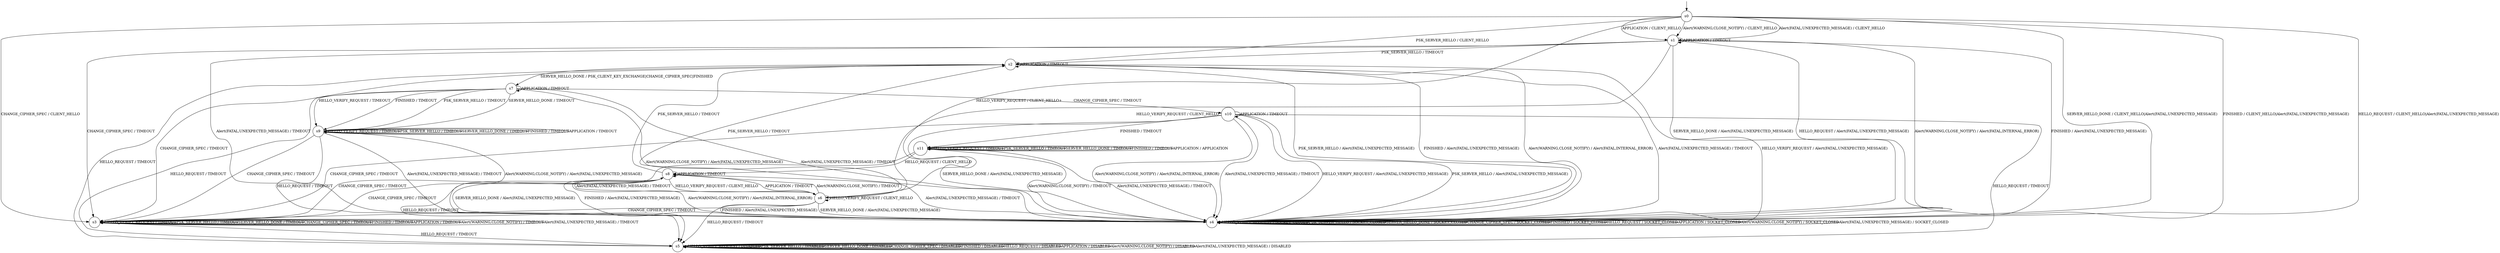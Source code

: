 digraph g {

	s0 [shape="circle" label="s0"];
	s1 [shape="circle" label="s1"];
	s2 [shape="circle" label="s2"];
	s3 [shape="circle" label="s3"];
	s4 [shape="circle" label="s4"];
	s5 [shape="circle" label="s5"];
	s6 [shape="circle" label="s6"];
	s7 [shape="circle" label="s7"];
	s8 [shape="circle" label="s8"];
	s9 [shape="circle" label="s9"];
	s10 [shape="circle" label="s10"];
	s11 [shape="circle" label="s11"];
	s0 -> s6 [label="HELLO_VERIFY_REQUEST / CLIENT_HELLO+"];
	s0 -> s2 [label="PSK_SERVER_HELLO / CLIENT_HELLO"];
	s0 -> s4 [label="SERVER_HELLO_DONE / CLIENT_HELLO|Alert(FATAL,UNEXPECTED_MESSAGE)"];
	s0 -> s3 [label="CHANGE_CIPHER_SPEC / CLIENT_HELLO"];
	s0 -> s4 [label="FINISHED / CLIENT_HELLO|Alert(FATAL,UNEXPECTED_MESSAGE)"];
	s0 -> s4 [label="HELLO_REQUEST / CLIENT_HELLO|Alert(FATAL,UNEXPECTED_MESSAGE)"];
	s0 -> s1 [label="APPLICATION / CLIENT_HELLO"];
	s0 -> s1 [label="Alert(WARNING,CLOSE_NOTIFY) / CLIENT_HELLO"];
	s0 -> s1 [label="Alert(FATAL,UNEXPECTED_MESSAGE) / CLIENT_HELLO"];
	s1 -> s6 [label="HELLO_VERIFY_REQUEST / CLIENT_HELLO"];
	s1 -> s2 [label="PSK_SERVER_HELLO / TIMEOUT"];
	s1 -> s4 [label="SERVER_HELLO_DONE / Alert(FATAL,UNEXPECTED_MESSAGE)"];
	s1 -> s3 [label="CHANGE_CIPHER_SPEC / TIMEOUT"];
	s1 -> s4 [label="FINISHED / Alert(FATAL,UNEXPECTED_MESSAGE)"];
	s1 -> s4 [label="HELLO_REQUEST / Alert(FATAL,UNEXPECTED_MESSAGE)"];
	s1 -> s1 [label="APPLICATION / TIMEOUT"];
	s1 -> s4 [label="Alert(WARNING,CLOSE_NOTIFY) / Alert(FATAL,INTERNAL_ERROR)"];
	s1 -> s4 [label="Alert(FATAL,UNEXPECTED_MESSAGE) / TIMEOUT"];
	s2 -> s4 [label="HELLO_VERIFY_REQUEST / Alert(FATAL,UNEXPECTED_MESSAGE)"];
	s2 -> s4 [label="PSK_SERVER_HELLO / Alert(FATAL,UNEXPECTED_MESSAGE)"];
	s2 -> s7 [label="SERVER_HELLO_DONE / PSK_CLIENT_KEY_EXCHANGE|CHANGE_CIPHER_SPEC|FINISHED"];
	s2 -> s3 [label="CHANGE_CIPHER_SPEC / TIMEOUT"];
	s2 -> s4 [label="FINISHED / Alert(FATAL,UNEXPECTED_MESSAGE)"];
	s2 -> s5 [label="HELLO_REQUEST / TIMEOUT"];
	s2 -> s2 [label="APPLICATION / TIMEOUT"];
	s2 -> s4 [label="Alert(WARNING,CLOSE_NOTIFY) / Alert(FATAL,INTERNAL_ERROR)"];
	s2 -> s4 [label="Alert(FATAL,UNEXPECTED_MESSAGE) / TIMEOUT"];
	s3 -> s3 [label="HELLO_VERIFY_REQUEST / TIMEOUT"];
	s3 -> s3 [label="PSK_SERVER_HELLO / TIMEOUT"];
	s3 -> s3 [label="SERVER_HELLO_DONE / TIMEOUT"];
	s3 -> s3 [label="CHANGE_CIPHER_SPEC / TIMEOUT"];
	s3 -> s3 [label="FINISHED / TIMEOUT"];
	s3 -> s5 [label="HELLO_REQUEST / TIMEOUT"];
	s3 -> s3 [label="APPLICATION / TIMEOUT"];
	s3 -> s3 [label="Alert(WARNING,CLOSE_NOTIFY) / TIMEOUT"];
	s3 -> s3 [label="Alert(FATAL,UNEXPECTED_MESSAGE) / TIMEOUT"];
	s4 -> s4 [label="HELLO_VERIFY_REQUEST / SOCKET_CLOSED"];
	s4 -> s4 [label="PSK_SERVER_HELLO / SOCKET_CLOSED"];
	s4 -> s4 [label="SERVER_HELLO_DONE / SOCKET_CLOSED"];
	s4 -> s4 [label="CHANGE_CIPHER_SPEC / SOCKET_CLOSED"];
	s4 -> s4 [label="FINISHED / SOCKET_CLOSED"];
	s4 -> s4 [label="HELLO_REQUEST / SOCKET_CLOSED"];
	s4 -> s4 [label="APPLICATION / SOCKET_CLOSED"];
	s4 -> s4 [label="Alert(WARNING,CLOSE_NOTIFY) / SOCKET_CLOSED"];
	s4 -> s4 [label="Alert(FATAL,UNEXPECTED_MESSAGE) / SOCKET_CLOSED"];
	s5 -> s5 [label="HELLO_VERIFY_REQUEST / DISABLED"];
	s5 -> s5 [label="PSK_SERVER_HELLO / DISABLED"];
	s5 -> s5 [label="SERVER_HELLO_DONE / DISABLED"];
	s5 -> s5 [label="CHANGE_CIPHER_SPEC / DISABLED"];
	s5 -> s5 [label="FINISHED / DISABLED"];
	s5 -> s5 [label="HELLO_REQUEST / DISABLED"];
	s5 -> s5 [label="APPLICATION / DISABLED"];
	s5 -> s5 [label="Alert(WARNING,CLOSE_NOTIFY) / DISABLED"];
	s5 -> s5 [label="Alert(FATAL,UNEXPECTED_MESSAGE) / DISABLED"];
	s6 -> s6 [label="HELLO_VERIFY_REQUEST / CLIENT_HELLO"];
	s6 -> s2 [label="PSK_SERVER_HELLO / TIMEOUT"];
	s6 -> s4 [label="SERVER_HELLO_DONE / Alert(FATAL,UNEXPECTED_MESSAGE)"];
	s6 -> s3 [label="CHANGE_CIPHER_SPEC / TIMEOUT"];
	s6 -> s4 [label="FINISHED / Alert(FATAL,UNEXPECTED_MESSAGE)"];
	s6 -> s5 [label="HELLO_REQUEST / TIMEOUT"];
	s6 -> s8 [label="APPLICATION / TIMEOUT"];
	s6 -> s8 [label="Alert(WARNING,CLOSE_NOTIFY) / TIMEOUT"];
	s6 -> s8 [label="Alert(FATAL,UNEXPECTED_MESSAGE) / TIMEOUT"];
	s7 -> s9 [label="HELLO_VERIFY_REQUEST / TIMEOUT"];
	s7 -> s9 [label="PSK_SERVER_HELLO / TIMEOUT"];
	s7 -> s9 [label="SERVER_HELLO_DONE / TIMEOUT"];
	s7 -> s10 [label="CHANGE_CIPHER_SPEC / TIMEOUT"];
	s7 -> s9 [label="FINISHED / TIMEOUT"];
	s7 -> s5 [label="HELLO_REQUEST / TIMEOUT"];
	s7 -> s7 [label="APPLICATION / TIMEOUT"];
	s7 -> s4 [label="Alert(WARNING,CLOSE_NOTIFY) / Alert(FATAL,UNEXPECTED_MESSAGE)"];
	s7 -> s4 [label="Alert(FATAL,UNEXPECTED_MESSAGE) / TIMEOUT"];
	s8 -> s6 [label="HELLO_VERIFY_REQUEST / CLIENT_HELLO"];
	s8 -> s2 [label="PSK_SERVER_HELLO / TIMEOUT"];
	s8 -> s4 [label="SERVER_HELLO_DONE / Alert(FATAL,UNEXPECTED_MESSAGE)"];
	s8 -> s3 [label="CHANGE_CIPHER_SPEC / TIMEOUT"];
	s8 -> s4 [label="FINISHED / Alert(FATAL,UNEXPECTED_MESSAGE)"];
	s8 -> s5 [label="HELLO_REQUEST / TIMEOUT"];
	s8 -> s8 [label="APPLICATION / TIMEOUT"];
	s8 -> s4 [label="Alert(WARNING,CLOSE_NOTIFY) / Alert(FATAL,INTERNAL_ERROR)"];
	s8 -> s4 [label="Alert(FATAL,UNEXPECTED_MESSAGE) / TIMEOUT"];
	s9 -> s9 [label="HELLO_VERIFY_REQUEST / TIMEOUT"];
	s9 -> s9 [label="PSK_SERVER_HELLO / TIMEOUT"];
	s9 -> s9 [label="SERVER_HELLO_DONE / TIMEOUT"];
	s9 -> s3 [label="CHANGE_CIPHER_SPEC / TIMEOUT"];
	s9 -> s9 [label="FINISHED / TIMEOUT"];
	s9 -> s5 [label="HELLO_REQUEST / TIMEOUT"];
	s9 -> s9 [label="APPLICATION / TIMEOUT"];
	s9 -> s4 [label="Alert(WARNING,CLOSE_NOTIFY) / Alert(FATAL,UNEXPECTED_MESSAGE)"];
	s9 -> s4 [label="Alert(FATAL,UNEXPECTED_MESSAGE) / TIMEOUT"];
	s10 -> s4 [label="HELLO_VERIFY_REQUEST / Alert(FATAL,UNEXPECTED_MESSAGE)"];
	s10 -> s4 [label="PSK_SERVER_HELLO / Alert(FATAL,UNEXPECTED_MESSAGE)"];
	s10 -> s4 [label="SERVER_HELLO_DONE / Alert(FATAL,UNEXPECTED_MESSAGE)"];
	s10 -> s3 [label="CHANGE_CIPHER_SPEC / TIMEOUT"];
	s10 -> s11 [label="FINISHED / TIMEOUT"];
	s10 -> s5 [label="HELLO_REQUEST / TIMEOUT"];
	s10 -> s10 [label="APPLICATION / TIMEOUT"];
	s10 -> s4 [label="Alert(WARNING,CLOSE_NOTIFY) / Alert(FATAL,INTERNAL_ERROR)"];
	s10 -> s4 [label="Alert(FATAL,UNEXPECTED_MESSAGE) / TIMEOUT"];
	s11 -> s11 [label="HELLO_VERIFY_REQUEST / TIMEOUT"];
	s11 -> s11 [label="PSK_SERVER_HELLO / TIMEOUT"];
	s11 -> s11 [label="SERVER_HELLO_DONE / TIMEOUT"];
	s11 -> s3 [label="CHANGE_CIPHER_SPEC / TIMEOUT"];
	s11 -> s11 [label="FINISHED / TIMEOUT"];
	s11 -> s8 [label="HELLO_REQUEST / CLIENT_HELLO"];
	s11 -> s11 [label="APPLICATION / APPLICATION"];
	s11 -> s4 [label="Alert(WARNING,CLOSE_NOTIFY) / TIMEOUT"];
	s11 -> s4 [label="Alert(FATAL,UNEXPECTED_MESSAGE) / TIMEOUT"];

__start0 [label="" shape="none" width="0" height="0"];
__start0 -> s0;

}
